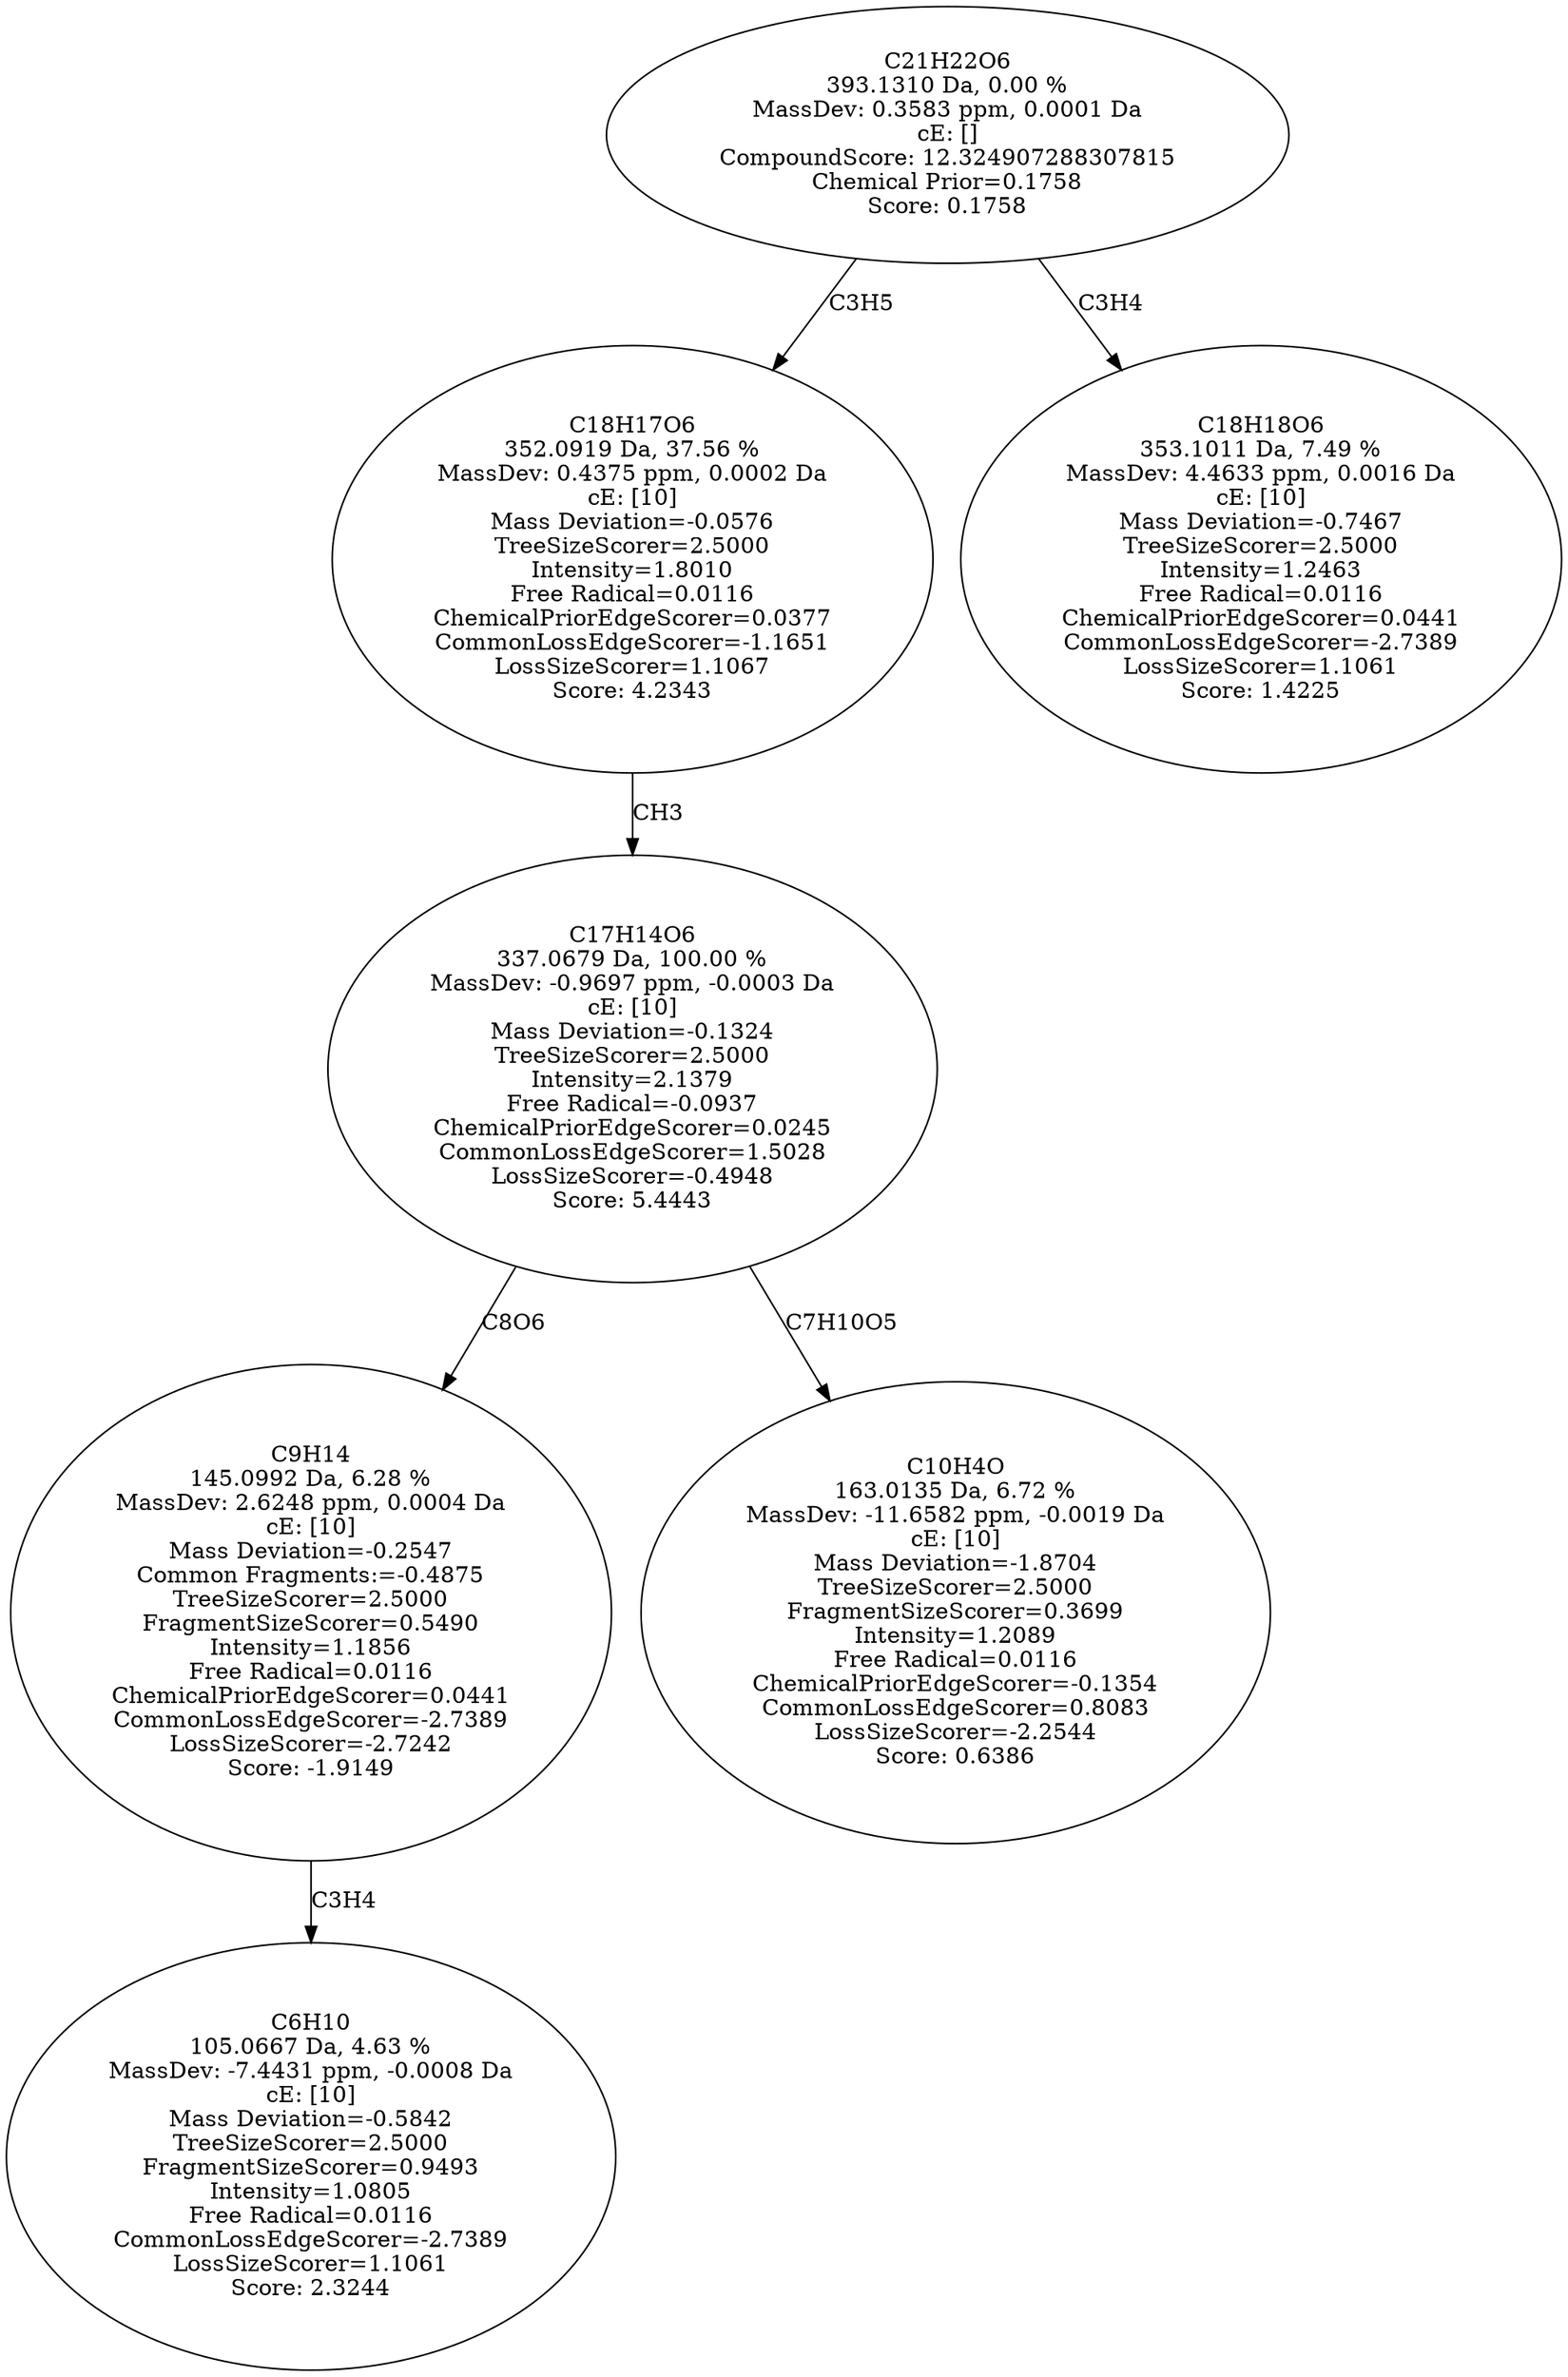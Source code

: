 strict digraph {
v1 [label="C6H10\n105.0667 Da, 4.63 %\nMassDev: -7.4431 ppm, -0.0008 Da\ncE: [10]\nMass Deviation=-0.5842\nTreeSizeScorer=2.5000\nFragmentSizeScorer=0.9493\nIntensity=1.0805\nFree Radical=0.0116\nCommonLossEdgeScorer=-2.7389\nLossSizeScorer=1.1061\nScore: 2.3244"];
v2 [label="C9H14\n145.0992 Da, 6.28 %\nMassDev: 2.6248 ppm, 0.0004 Da\ncE: [10]\nMass Deviation=-0.2547\nCommon Fragments:=-0.4875\nTreeSizeScorer=2.5000\nFragmentSizeScorer=0.5490\nIntensity=1.1856\nFree Radical=0.0116\nChemicalPriorEdgeScorer=0.0441\nCommonLossEdgeScorer=-2.7389\nLossSizeScorer=-2.7242\nScore: -1.9149"];
v3 [label="C10H4O\n163.0135 Da, 6.72 %\nMassDev: -11.6582 ppm, -0.0019 Da\ncE: [10]\nMass Deviation=-1.8704\nTreeSizeScorer=2.5000\nFragmentSizeScorer=0.3699\nIntensity=1.2089\nFree Radical=0.0116\nChemicalPriorEdgeScorer=-0.1354\nCommonLossEdgeScorer=0.8083\nLossSizeScorer=-2.2544\nScore: 0.6386"];
v4 [label="C17H14O6\n337.0679 Da, 100.00 %\nMassDev: -0.9697 ppm, -0.0003 Da\ncE: [10]\nMass Deviation=-0.1324\nTreeSizeScorer=2.5000\nIntensity=2.1379\nFree Radical=-0.0937\nChemicalPriorEdgeScorer=0.0245\nCommonLossEdgeScorer=1.5028\nLossSizeScorer=-0.4948\nScore: 5.4443"];
v5 [label="C18H17O6\n352.0919 Da, 37.56 %\nMassDev: 0.4375 ppm, 0.0002 Da\ncE: [10]\nMass Deviation=-0.0576\nTreeSizeScorer=2.5000\nIntensity=1.8010\nFree Radical=0.0116\nChemicalPriorEdgeScorer=0.0377\nCommonLossEdgeScorer=-1.1651\nLossSizeScorer=1.1067\nScore: 4.2343"];
v6 [label="C18H18O6\n353.1011 Da, 7.49 %\nMassDev: 4.4633 ppm, 0.0016 Da\ncE: [10]\nMass Deviation=-0.7467\nTreeSizeScorer=2.5000\nIntensity=1.2463\nFree Radical=0.0116\nChemicalPriorEdgeScorer=0.0441\nCommonLossEdgeScorer=-2.7389\nLossSizeScorer=1.1061\nScore: 1.4225"];
v7 [label="C21H22O6\n393.1310 Da, 0.00 %\nMassDev: 0.3583 ppm, 0.0001 Da\ncE: []\nCompoundScore: 12.324907288307815\nChemical Prior=0.1758\nScore: 0.1758"];
v2 -> v1 [label="C3H4"];
v4 -> v2 [label="C8O6"];
v4 -> v3 [label="C7H10O5"];
v5 -> v4 [label="CH3"];
v7 -> v5 [label="C3H5"];
v7 -> v6 [label="C3H4"];
}